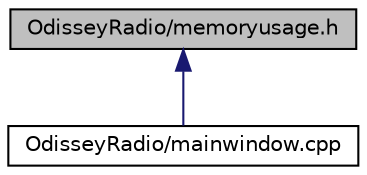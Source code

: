 digraph "OdisseyRadio/memoryusage.h"
{
 // LATEX_PDF_SIZE
  edge [fontname="Helvetica",fontsize="10",labelfontname="Helvetica",labelfontsize="10"];
  node [fontname="Helvetica",fontsize="10",shape=record];
  Node1 [label="OdisseyRadio/memoryusage.h",height=0.2,width=0.4,color="black", fillcolor="grey75", style="filled", fontcolor="black",tooltip=" "];
  Node1 -> Node2 [dir="back",color="midnightblue",fontsize="10",style="solid",fontname="Helvetica"];
  Node2 [label="OdisseyRadio/mainwindow.cpp",height=0.2,width=0.4,color="black", fillcolor="white", style="filled",URL="$mainwindow_8cpp.html",tooltip=" "];
}

